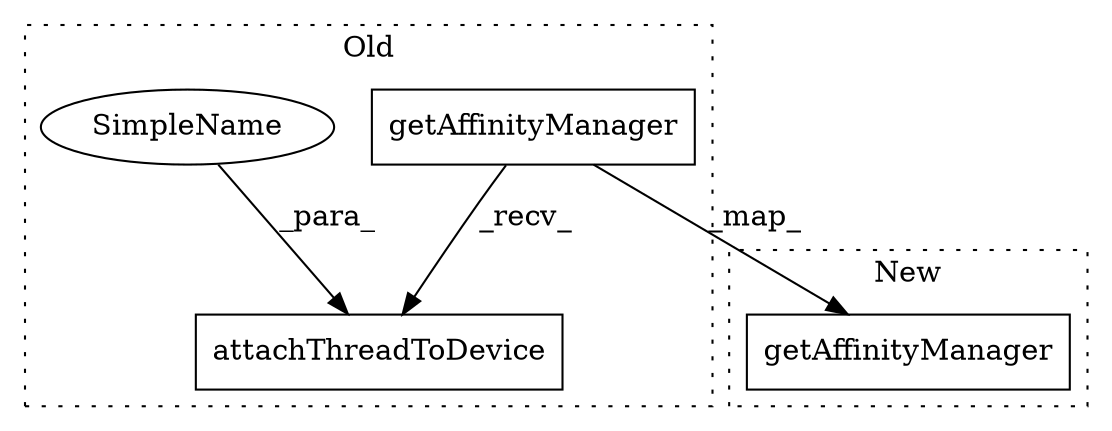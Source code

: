 digraph G {
subgraph cluster0 {
1 [label="getAffinityManager" a="32" s="4323" l="20" shape="box"];
3 [label="attachThreadToDevice" a="32" s="4344,4381" l="21,1" shape="box"];
4 [label="SimpleName" a="42" s="4373" l="8" shape="ellipse"];
label = "Old";
style="dotted";
}
subgraph cluster1 {
2 [label="getAffinityManager" a="32" s="4137" l="20" shape="box"];
label = "New";
style="dotted";
}
1 -> 2 [label="_map_"];
1 -> 3 [label="_recv_"];
4 -> 3 [label="_para_"];
}